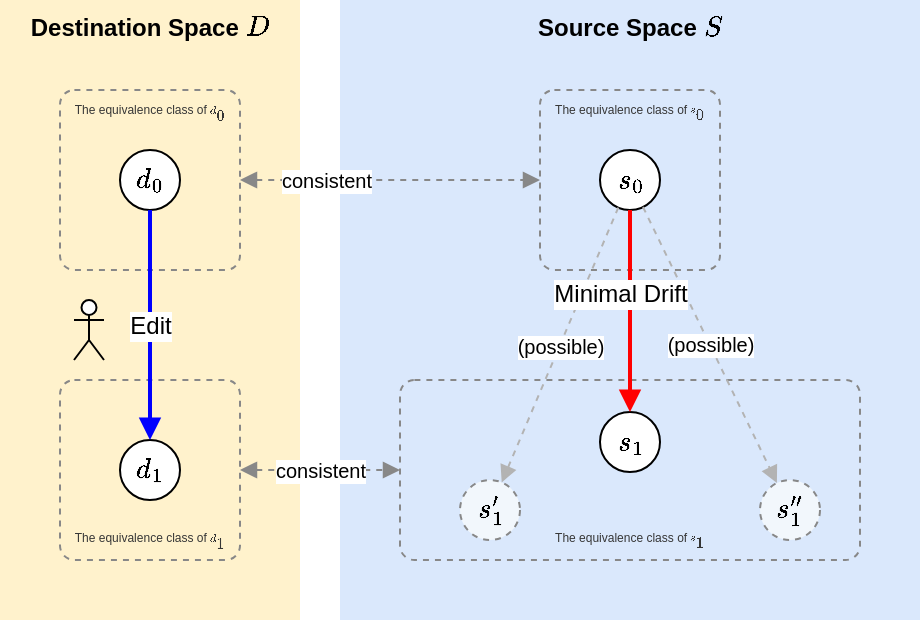 <mxfile version="21.3.7" type="device">
  <diagram id="diagram1" name="Page-1">
    <mxGraphModel dx="675" dy="390" grid="1" gridSize="10" guides="1" tooltips="1" connect="1" arrows="1" fold="1" page="1" pageScale="1" pageWidth="850" pageHeight="1100" math="1" shadow="0">
      <root>
        <mxCell id="0" />
        <mxCell id="1" parent="0" />
        <mxCell id="bgS" value="Source Space \(S\)" style="rounded=0;whiteSpace=wrap;html=1;fillColor=#DAE8FC;strokeColor=none;fontStyle=1;align=center;verticalAlign=top;fontSize=12;" parent="1" vertex="1">
          <mxGeometry x="700" y="50" width="290" height="310" as="geometry" />
        </mxCell>
        <mxCell id="bgD" value="Destination Space \(D\)" style="rounded=0;whiteSpace=wrap;html=1;fillColor=#FFF2CC;strokeColor=none;fontStyle=1;align=center;verticalAlign=top;fontSize=12;" parent="1" vertex="1">
          <mxGeometry x="530" y="50" width="150" height="310" as="geometry" />
        </mxCell>
        <mxCell id="VqqcHdD6JBQOt38PYsMC-5" value="The equivalence class of&amp;nbsp;&lt;math xmlns=&quot;http://www.w3.org/1998/Math/MathML&quot; style=&quot;font-size: 6px;&quot;&gt;&lt;mrow style=&quot;font-size: 6px;&quot;&gt;&lt;msub style=&quot;font-size: 6px;&quot;&gt;&lt;mi style=&quot;font-size: 6px;&quot;&gt;\(s_0\)&lt;/mi&gt;&lt;/msub&gt;&lt;/mrow&gt;&lt;/math&gt;&lt;span style=&quot;border-color: var(--border-color);&quot; class=&quot;katex&quot;&gt;&lt;/span&gt;" style="rounded=1;whiteSpace=wrap;html=1;fillColor=none;dashed=1;strokeColor=#888888;arcSize=8;fontSize=6;verticalAlign=top;fontColor=#363636;" vertex="1" parent="1">
          <mxGeometry x="800" y="95" width="90" height="90" as="geometry" />
        </mxCell>
        <mxCell id="VqqcHdD6JBQOt38PYsMC-6" value="The equivalence class of &lt;span class=&quot;katex-mathml&quot; style=&quot;font-size: 6px;&quot;&gt;&lt;math xmlns=&quot;http://www.w3.org/1998/Math/MathML&quot; style=&quot;font-size: 6px;&quot;&gt;&lt;mrow style=&quot;font-size: 6px;&quot;&gt;&lt;msub style=&quot;font-size: 6px;&quot;&gt;&lt;mi style=&quot;font-size: 6px;&quot;&gt;\(d_0\)&lt;/mi&gt;&lt;/msub&gt;&lt;/mrow&gt;&lt;/math&gt;&lt;/span&gt;&lt;span class=&quot;katex&quot; style=&quot;font-size: 6px;&quot;&gt;&lt;/span&gt;" style="rounded=1;whiteSpace=wrap;html=1;fillColor=none;dashed=1;strokeColor=#888888;arcSize=8;verticalAlign=top;fontSize=6;fontColor=#363636;" vertex="1" parent="1">
          <mxGeometry x="560" y="95" width="90" height="90" as="geometry" />
        </mxCell>
        <mxCell id="VqqcHdD6JBQOt38PYsMC-8" value="The equivalence class of&amp;nbsp;&lt;math xmlns=&quot;http://www.w3.org/1998/Math/MathML&quot; style=&quot;font-size: 6px;&quot;&gt;&lt;mrow style=&quot;font-size: 6px;&quot;&gt;&lt;msub style=&quot;font-size: 6px;&quot;&gt;&lt;mi style=&quot;font-size: 6px;&quot;&gt;\(s_1\)&lt;/mi&gt;&lt;/msub&gt;&lt;/mrow&gt;&lt;/math&gt;&lt;span style=&quot;border-color: var(--border-color);&quot; class=&quot;katex&quot;&gt;&lt;/span&gt;" style="rounded=1;whiteSpace=wrap;html=1;fillColor=none;dashed=1;strokeColor=#888888;arcSize=8;fontSize=6;verticalAlign=bottom;spacingBottom=4;fontColor=#363636;" vertex="1" parent="1">
          <mxGeometry x="730" y="240" width="230" height="90" as="geometry" />
        </mxCell>
        <mxCell id="VqqcHdD6JBQOt38PYsMC-9" value="The equivalence class of&amp;nbsp;&lt;span style=&quot;border-color: var(--border-color); font-size: 6px;&quot; class=&quot;katex-mathml&quot;&gt;&lt;math xmlns=&quot;http://www.w3.org/1998/Math/MathML&quot; style=&quot;font-size: 6px;&quot;&gt;&lt;mrow style=&quot;font-size: 6px;&quot;&gt;&lt;msub style=&quot;font-size: 6px;&quot;&gt;&lt;mi style=&quot;font-size: 6px;&quot;&gt;\(d_1\)&lt;/mi&gt;&lt;/msub&gt;&lt;/mrow&gt;&lt;/math&gt;&lt;/span&gt;&lt;span style=&quot;border-color: var(--border-color); font-size: 6px;&quot; class=&quot;katex&quot;&gt;&lt;/span&gt;" style="rounded=1;whiteSpace=wrap;html=1;fillColor=none;dashed=1;strokeColor=#888888;arcSize=8;fontSize=6;verticalAlign=bottom;spacingBottom=4;fontColor=#363636;" vertex="1" parent="1">
          <mxGeometry x="560" y="240" width="90" height="90" as="geometry" />
        </mxCell>
        <mxCell id="s0" value="\(s_0\)" style="ellipse;whiteSpace=wrap;html=1;aspect=fixed;strokeColor=#000000;fillColor=#ffffff;fontSize=12;" parent="1" vertex="1">
          <mxGeometry x="830" y="125" width="30" height="30" as="geometry" />
        </mxCell>
        <mxCell id="s1" value="\(d_0\)" style="ellipse;whiteSpace=wrap;html=1;aspect=fixed;strokeColor=#000000;fillColor=#ffffff;fontSize=12;" parent="1" vertex="1">
          <mxGeometry x="590" y="125" width="30" height="30" as="geometry" />
        </mxCell>
        <mxCell id="d0" value="\(s_1\)" style="ellipse;whiteSpace=wrap;html=1;aspect=fixed;strokeColor=#000000;fillColor=#ffffff;fontSize=12;" parent="1" vertex="1">
          <mxGeometry x="830" y="256" width="30" height="30" as="geometry" />
        </mxCell>
        <mxCell id="d1" value="\(d_1\)" style="ellipse;whiteSpace=wrap;html=1;aspect=fixed;strokeColor=#000000;fillColor=#ffffff;fontSize=12;" parent="1" vertex="1">
          <mxGeometry x="590" y="270" width="30" height="30" as="geometry" />
        </mxCell>
        <mxCell id="d0prime" value="\(s_1&#39;\)" style="ellipse;whiteSpace=wrap;html=1;aspect=fixed;strokeColor=#888888;fillColor=#F2F7FC;fontSize=12;dashed=1;" parent="1" vertex="1">
          <mxGeometry x="760" y="290" width="30" height="30" as="geometry" />
        </mxCell>
        <mxCell id="d0doubleprime" value="\(s_1&#39;&#39;\)" style="ellipse;whiteSpace=wrap;html=1;aspect=fixed;strokeColor=#888888;fillColor=#F2F7FC;fontSize=12;dashed=1;" parent="1" vertex="1">
          <mxGeometry x="910" y="290" width="30" height="30" as="geometry" />
        </mxCell>
        <mxCell id="arrow_s0_d0prime" value="(possible)" style="strokeColor=#B3B3B3;endArrow=block;endFill=1;html=1;fontSize=10;dashed=1;" parent="1" source="s0" target="d0prime" edge="1">
          <mxGeometry x="0.003" relative="1" as="geometry">
            <mxPoint x="826" y="281" as="sourcePoint" />
            <mxPoint as="offset" />
          </mxGeometry>
        </mxCell>
        <mxCell id="arrow_s0_d0doubleprime" value="(possible)" style="strokeColor=#B3B3B3;endArrow=block;endFill=1;html=1;fontSize=10;dashed=1;" parent="1" source="s0" target="d0doubleprime" edge="1">
          <mxGeometry relative="1" as="geometry" />
        </mxCell>
        <mxCell id="arrow_s1_d1" value="Edit" style="strokeColor=#0000FF;strokeWidth=2;endArrow=block;endFill=1;html=1;fontSize=12;" parent="1" source="s1" target="d1" edge="1">
          <mxGeometry relative="1" as="geometry">
            <mxPoint x="539.71" y="180" as="sourcePoint" />
            <mxPoint x="539.71" y="290" as="targetPoint" />
          </mxGeometry>
        </mxCell>
        <mxCell id="VqqcHdD6JBQOt38PYsMC-2" value="consistent" style="dashed=1;strokeColor=#888888;endArrow=block;endFill=1;html=1;fontSize=10;startArrow=block;startFill=1;" edge="1" parent="1" source="VqqcHdD6JBQOt38PYsMC-6" target="VqqcHdD6JBQOt38PYsMC-5">
          <mxGeometry x="-0.429" relative="1" as="geometry">
            <mxPoint x="525" y="125" as="sourcePoint" />
            <mxPoint x="785" y="125" as="targetPoint" />
            <mxPoint as="offset" />
          </mxGeometry>
        </mxCell>
        <mxCell id="VqqcHdD6JBQOt38PYsMC-7" value="consistent" style="dashed=1;strokeColor=#888888;endArrow=block;endFill=1;html=1;fontSize=10;startArrow=block;startFill=1;" edge="1" parent="1" source="VqqcHdD6JBQOt38PYsMC-9" target="VqqcHdD6JBQOt38PYsMC-8">
          <mxGeometry relative="1" as="geometry">
            <mxPoint x="525" y="255" as="sourcePoint" />
            <mxPoint x="785" y="255" as="targetPoint" />
          </mxGeometry>
        </mxCell>
        <mxCell id="arrow_s0_d0" value="Minimal Drift" style="strokeColor=#FF0000;strokeWidth=2;endArrow=block;endFill=1;html=1;fontSize=12;" parent="1" source="s0" target="d0" edge="1">
          <mxGeometry x="-0.171" y="-5" relative="1" as="geometry">
            <mxPoint as="offset" />
          </mxGeometry>
        </mxCell>
        <mxCell id="VqqcHdD6JBQOt38PYsMC-13" value="" style="shape=umlActor;verticalLabelPosition=bottom;verticalAlign=top;html=1;outlineConnect=0;" vertex="1" parent="1">
          <mxGeometry x="567" y="200" width="15" height="30" as="geometry" />
        </mxCell>
      </root>
    </mxGraphModel>
  </diagram>
</mxfile>
